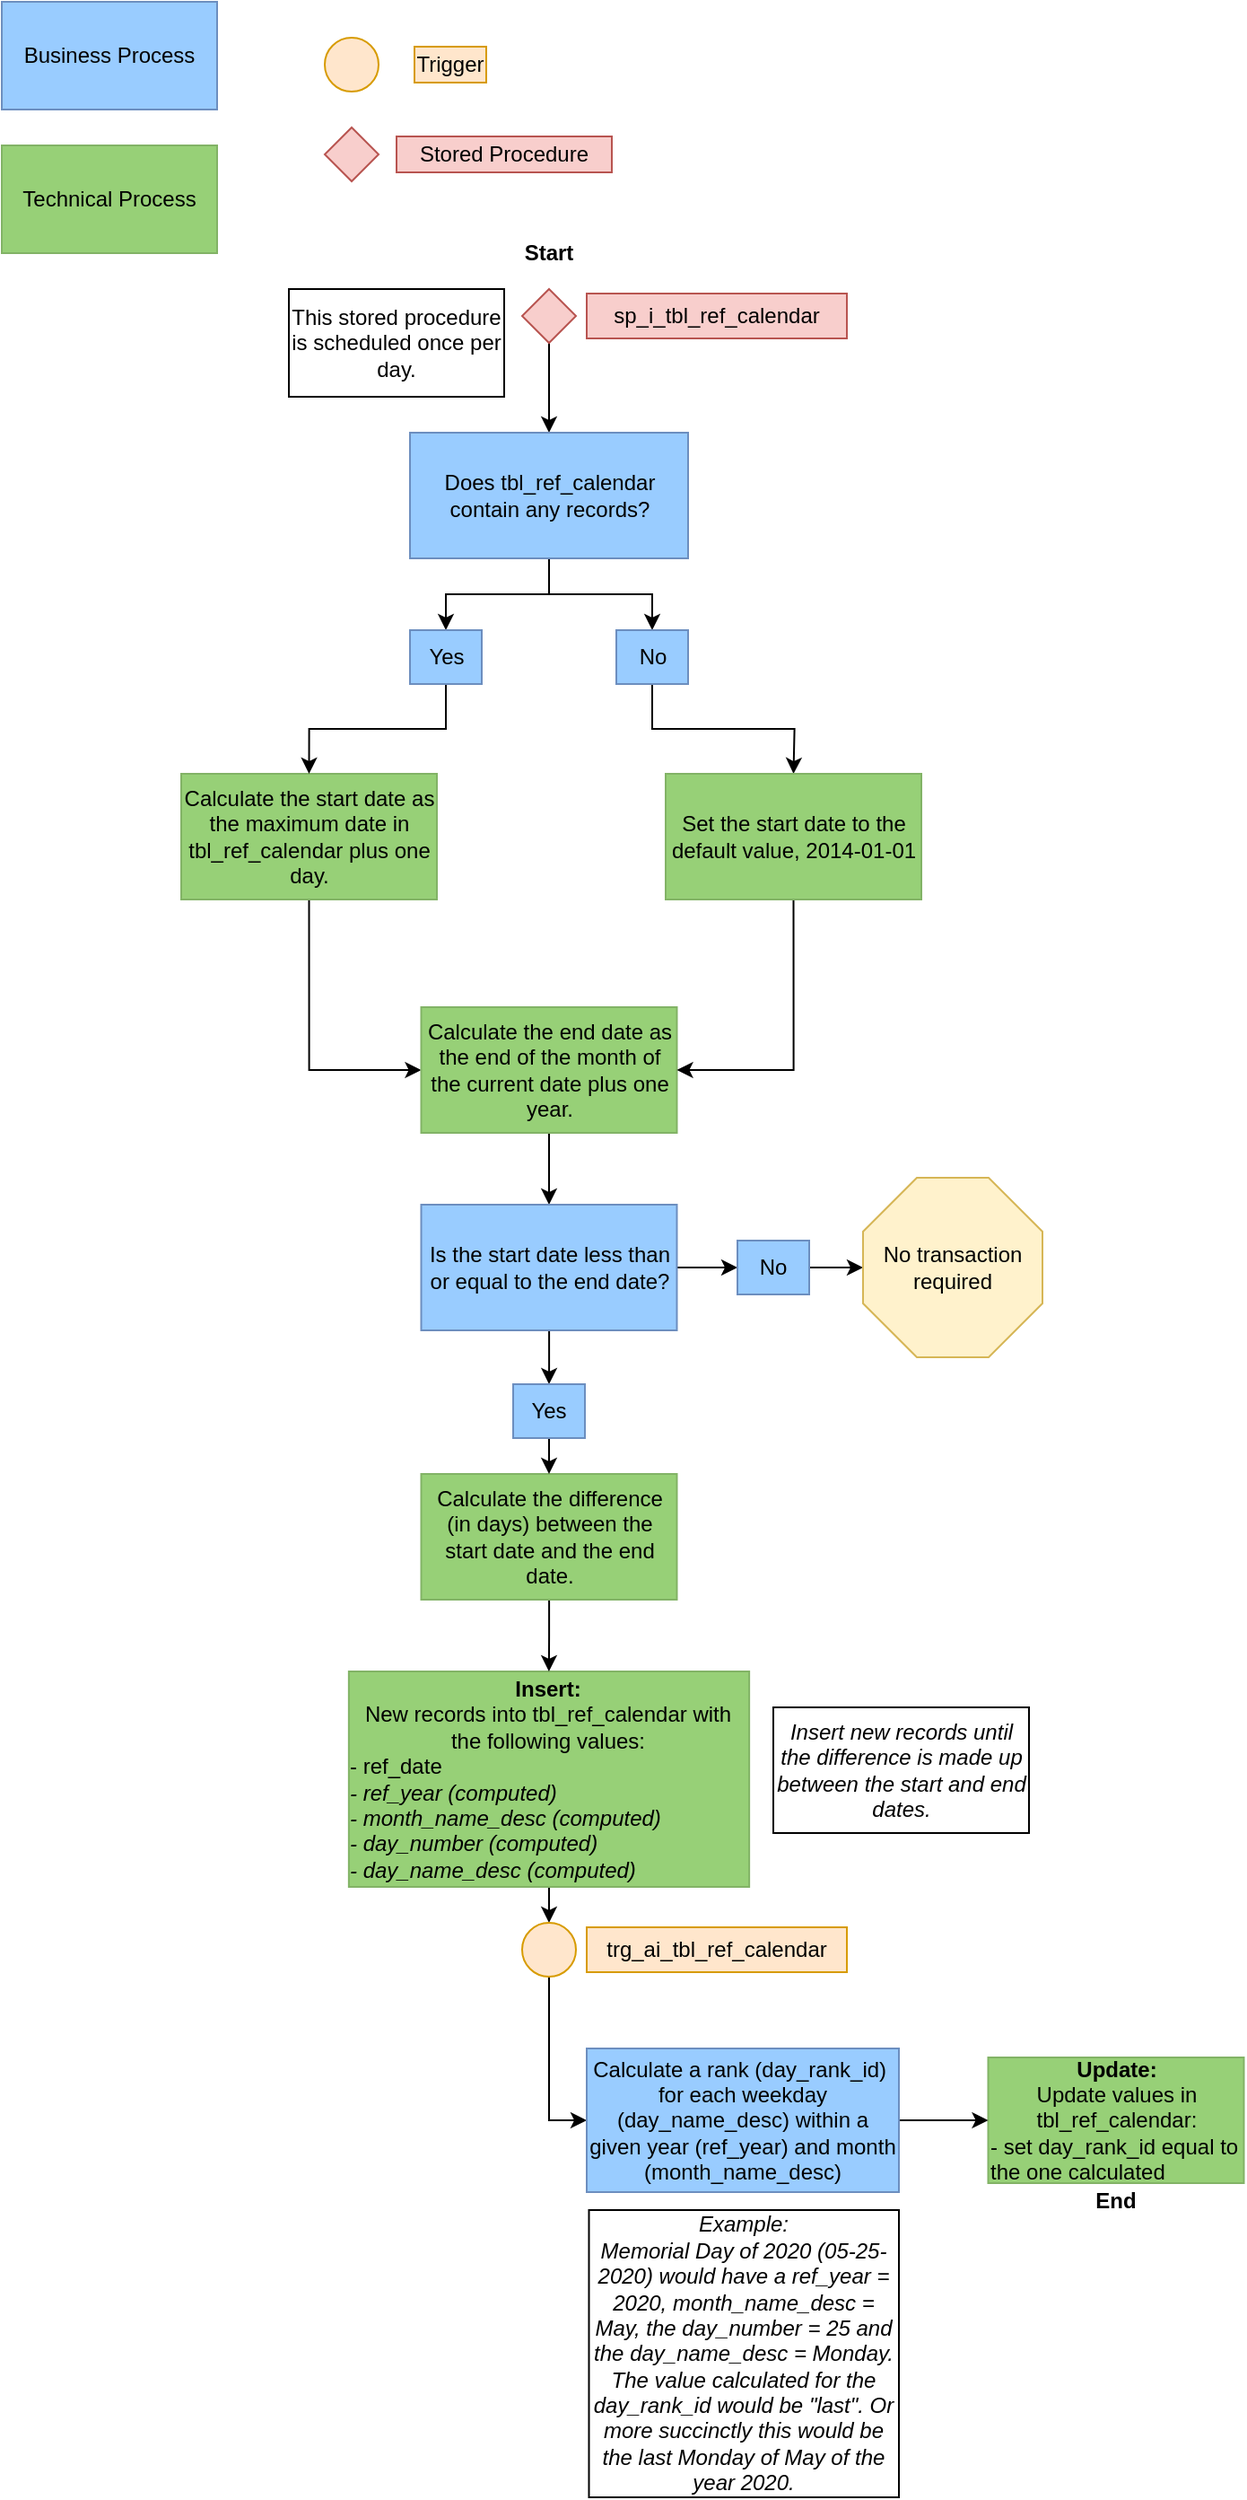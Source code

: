 <mxfile version="13.7.3" type="github">
  <diagram id="XN8gdffr4AGZBUH5e0Dg" name="Page-1">
    <mxGraphModel dx="1240" dy="643" grid="1" gridSize="10" guides="1" tooltips="1" connect="1" arrows="1" fold="1" page="1" pageScale="1" pageWidth="850" pageHeight="1100" math="0" shadow="0">
      <root>
        <mxCell id="0" />
        <mxCell id="1" parent="0" />
        <mxCell id="vaD9kKH9fZ-N4TJZYWga-21" style="edgeStyle=orthogonalEdgeStyle;rounded=0;orthogonalLoop=1;jettySize=auto;html=1;exitX=0.5;exitY=1;exitDx=0;exitDy=0;entryX=0.5;entryY=0;entryDx=0;entryDy=0;" parent="1" source="vaD9kKH9fZ-N4TJZYWga-1" target="vaD9kKH9fZ-N4TJZYWga-20" edge="1">
          <mxGeometry relative="1" as="geometry" />
        </mxCell>
        <mxCell id="vaD9kKH9fZ-N4TJZYWga-1" value="" style="rhombus;whiteSpace=wrap;html=1;fillColor=#f8cecc;strokeColor=#b85450;" parent="1" vertex="1">
          <mxGeometry x="320" y="190" width="30" height="30" as="geometry" />
        </mxCell>
        <mxCell id="vaD9kKH9fZ-N4TJZYWga-2" value="sp_i_tbl_ref_calendar" style="rounded=0;whiteSpace=wrap;html=1;fillColor=#f8cecc;strokeColor=#b85450;" parent="1" vertex="1">
          <mxGeometry x="356" y="192.5" width="145" height="25" as="geometry" />
        </mxCell>
        <mxCell id="vaD9kKH9fZ-N4TJZYWga-9" value="Business Process" style="rounded=0;whiteSpace=wrap;html=1;fillColor=#99CCFF;strokeColor=#6c8ebf;" parent="1" vertex="1">
          <mxGeometry x="30" y="30" width="120" height="60" as="geometry" />
        </mxCell>
        <mxCell id="vaD9kKH9fZ-N4TJZYWga-10" value="Technical Process" style="rounded=0;whiteSpace=wrap;html=1;fillColor=#97D077;strokeColor=#82b366;" parent="1" vertex="1">
          <mxGeometry x="30" y="110" width="120" height="60" as="geometry" />
        </mxCell>
        <mxCell id="vaD9kKH9fZ-N4TJZYWga-11" value="" style="ellipse;whiteSpace=wrap;html=1;aspect=fixed;fillColor=#ffe6cc;strokeColor=#d79b00;" parent="1" vertex="1">
          <mxGeometry x="210" y="50" width="30" height="30" as="geometry" />
        </mxCell>
        <mxCell id="vaD9kKH9fZ-N4TJZYWga-12" value="Trigger" style="text;html=1;strokeColor=#d79b00;fillColor=#ffe6cc;align=center;verticalAlign=middle;whiteSpace=wrap;rounded=0;" parent="1" vertex="1">
          <mxGeometry x="260" y="55" width="40" height="20" as="geometry" />
        </mxCell>
        <mxCell id="vaD9kKH9fZ-N4TJZYWga-13" value="" style="rhombus;whiteSpace=wrap;html=1;align=left;fillColor=#f8cecc;strokeColor=#b85450;" parent="1" vertex="1">
          <mxGeometry x="210" y="100" width="30" height="30" as="geometry" />
        </mxCell>
        <mxCell id="vaD9kKH9fZ-N4TJZYWga-14" value="Stored Procedure" style="text;html=1;strokeColor=#b85450;fillColor=#f8cecc;align=center;verticalAlign=middle;whiteSpace=wrap;rounded=0;" parent="1" vertex="1">
          <mxGeometry x="250" y="105" width="120" height="20" as="geometry" />
        </mxCell>
        <mxCell id="vaD9kKH9fZ-N4TJZYWga-15" value="This stored procedure is scheduled once per day." style="rounded=0;whiteSpace=wrap;html=1;" parent="1" vertex="1">
          <mxGeometry x="190" y="190" width="120" height="60" as="geometry" />
        </mxCell>
        <mxCell id="vaD9kKH9fZ-N4TJZYWga-30" style="edgeStyle=orthogonalEdgeStyle;rounded=0;orthogonalLoop=1;jettySize=auto;html=1;exitX=0.5;exitY=1;exitDx=0;exitDy=0;entryX=0;entryY=0.5;entryDx=0;entryDy=0;" parent="1" source="vaD9kKH9fZ-N4TJZYWga-16" target="vaD9kKH9fZ-N4TJZYWga-17" edge="1">
          <mxGeometry relative="1" as="geometry" />
        </mxCell>
        <mxCell id="vaD9kKH9fZ-N4TJZYWga-16" value="Calculate the start date as the maximum date in tbl_ref_calendar plus one day." style="rounded=0;whiteSpace=wrap;html=1;fillColor=#97D077;strokeColor=#82b366;" parent="1" vertex="1">
          <mxGeometry x="130" y="460" width="142.5" height="70" as="geometry" />
        </mxCell>
        <mxCell id="vaD9kKH9fZ-N4TJZYWga-33" style="edgeStyle=orthogonalEdgeStyle;rounded=0;orthogonalLoop=1;jettySize=auto;html=1;exitX=0.5;exitY=1;exitDx=0;exitDy=0;entryX=0.5;entryY=0;entryDx=0;entryDy=0;" parent="1" source="vaD9kKH9fZ-N4TJZYWga-17" target="vaD9kKH9fZ-N4TJZYWga-32" edge="1">
          <mxGeometry relative="1" as="geometry" />
        </mxCell>
        <mxCell id="vaD9kKH9fZ-N4TJZYWga-17" value="Calculate the end date as the end of the month of the current date plus one year." style="rounded=0;whiteSpace=wrap;html=1;fillColor=#97D077;strokeColor=#82b366;" parent="1" vertex="1">
          <mxGeometry x="263.75" y="590" width="142.5" height="70" as="geometry" />
        </mxCell>
        <mxCell id="vaD9kKH9fZ-N4TJZYWga-25" style="edgeStyle=orthogonalEdgeStyle;rounded=0;orthogonalLoop=1;jettySize=auto;html=1;exitX=0.5;exitY=1;exitDx=0;exitDy=0;entryX=0.5;entryY=0;entryDx=0;entryDy=0;" parent="1" source="vaD9kKH9fZ-N4TJZYWga-20" target="vaD9kKH9fZ-N4TJZYWga-22" edge="1">
          <mxGeometry relative="1" as="geometry" />
        </mxCell>
        <mxCell id="vaD9kKH9fZ-N4TJZYWga-26" style="edgeStyle=orthogonalEdgeStyle;rounded=0;orthogonalLoop=1;jettySize=auto;html=1;exitX=0.5;exitY=1;exitDx=0;exitDy=0;entryX=0.5;entryY=0;entryDx=0;entryDy=0;" parent="1" source="vaD9kKH9fZ-N4TJZYWga-20" target="vaD9kKH9fZ-N4TJZYWga-23" edge="1">
          <mxGeometry relative="1" as="geometry" />
        </mxCell>
        <mxCell id="vaD9kKH9fZ-N4TJZYWga-20" value="Does tbl_ref_calendar contain any records?" style="rounded=0;whiteSpace=wrap;html=1;fillColor=#99CCFF;strokeColor=#6c8ebf;" parent="1" vertex="1">
          <mxGeometry x="257.5" y="270" width="155" height="70" as="geometry" />
        </mxCell>
        <mxCell id="vaD9kKH9fZ-N4TJZYWga-27" style="edgeStyle=orthogonalEdgeStyle;rounded=0;orthogonalLoop=1;jettySize=auto;html=1;exitX=0.5;exitY=1;exitDx=0;exitDy=0;entryX=0.5;entryY=0;entryDx=0;entryDy=0;" parent="1" source="vaD9kKH9fZ-N4TJZYWga-22" target="vaD9kKH9fZ-N4TJZYWga-16" edge="1">
          <mxGeometry relative="1" as="geometry" />
        </mxCell>
        <mxCell id="vaD9kKH9fZ-N4TJZYWga-22" value="Yes" style="rounded=0;whiteSpace=wrap;html=1;fillColor=#99CCFF;strokeColor=#6c8ebf;" parent="1" vertex="1">
          <mxGeometry x="257.5" y="380" width="40" height="30" as="geometry" />
        </mxCell>
        <mxCell id="vaD9kKH9fZ-N4TJZYWga-29" style="edgeStyle=orthogonalEdgeStyle;rounded=0;orthogonalLoop=1;jettySize=auto;html=1;exitX=0.5;exitY=1;exitDx=0;exitDy=0;entryX=0.5;entryY=0;entryDx=0;entryDy=0;" parent="1" source="vaD9kKH9fZ-N4TJZYWga-23" edge="1">
          <mxGeometry relative="1" as="geometry">
            <mxPoint x="471.25" y="460" as="targetPoint" />
          </mxGeometry>
        </mxCell>
        <mxCell id="vaD9kKH9fZ-N4TJZYWga-23" value="No" style="rounded=0;whiteSpace=wrap;html=1;fillColor=#99CCFF;strokeColor=#6c8ebf;" parent="1" vertex="1">
          <mxGeometry x="372.5" y="380" width="40" height="30" as="geometry" />
        </mxCell>
        <mxCell id="vaD9kKH9fZ-N4TJZYWga-31" style="edgeStyle=orthogonalEdgeStyle;rounded=0;orthogonalLoop=1;jettySize=auto;html=1;exitX=0.5;exitY=1;exitDx=0;exitDy=0;entryX=1;entryY=0.5;entryDx=0;entryDy=0;" parent="1" source="vaD9kKH9fZ-N4TJZYWga-28" target="vaD9kKH9fZ-N4TJZYWga-17" edge="1">
          <mxGeometry relative="1" as="geometry" />
        </mxCell>
        <mxCell id="vaD9kKH9fZ-N4TJZYWga-28" value="Set the start date to the default value, 2014-01-01" style="rounded=0;whiteSpace=wrap;html=1;fillColor=#97D077;strokeColor=#82b366;" parent="1" vertex="1">
          <mxGeometry x="400" y="460" width="142.5" height="70" as="geometry" />
        </mxCell>
        <mxCell id="6owCQnBmwqEgiJXIt3Ya-6" value="" style="edgeStyle=orthogonalEdgeStyle;rounded=0;orthogonalLoop=1;jettySize=auto;html=1;" parent="1" source="vaD9kKH9fZ-N4TJZYWga-32" target="6owCQnBmwqEgiJXIt3Ya-5" edge="1">
          <mxGeometry relative="1" as="geometry" />
        </mxCell>
        <mxCell id="6owCQnBmwqEgiJXIt3Ya-9" value="" style="edgeStyle=orthogonalEdgeStyle;rounded=0;orthogonalLoop=1;jettySize=auto;html=1;" parent="1" source="vaD9kKH9fZ-N4TJZYWga-32" target="6owCQnBmwqEgiJXIt3Ya-8" edge="1">
          <mxGeometry relative="1" as="geometry" />
        </mxCell>
        <mxCell id="vaD9kKH9fZ-N4TJZYWga-32" value="Is the start date less than or equal to the end date?" style="rounded=0;whiteSpace=wrap;html=1;fillColor=#99CCFF;strokeColor=#6c8ebf;" parent="1" vertex="1">
          <mxGeometry x="263.75" y="700" width="142.5" height="70" as="geometry" />
        </mxCell>
        <mxCell id="vaD9kKH9fZ-N4TJZYWga-40" style="edgeStyle=orthogonalEdgeStyle;rounded=0;orthogonalLoop=1;jettySize=auto;html=1;exitX=0.5;exitY=1;exitDx=0;exitDy=0;entryX=0.5;entryY=0;entryDx=0;entryDy=0;" parent="1" source="vaD9kKH9fZ-N4TJZYWga-34" target="vaD9kKH9fZ-N4TJZYWga-37" edge="1">
          <mxGeometry relative="1" as="geometry" />
        </mxCell>
        <mxCell id="vaD9kKH9fZ-N4TJZYWga-34" value="&lt;b&gt;Insert:&lt;/b&gt;&lt;br&gt;New records into tbl_ref_calendar with the following values:&lt;br&gt;&lt;div style=&quot;text-align: left&quot;&gt;&lt;span&gt;- ref_date&lt;/span&gt;&lt;/div&gt;&lt;div style=&quot;text-align: left&quot;&gt;&lt;span&gt;&lt;i&gt;- ref_year (computed)&lt;/i&gt;&lt;/span&gt;&lt;/div&gt;&lt;div style=&quot;text-align: left&quot;&gt;&lt;i&gt;- month_name_desc (computed)&lt;/i&gt;&lt;/div&gt;&lt;div style=&quot;text-align: left&quot;&gt;&lt;i&gt;- day_number (computed)&lt;/i&gt;&lt;/div&gt;&lt;div style=&quot;text-align: left&quot;&gt;&lt;i&gt;- day_name_desc (computed)&lt;/i&gt;&lt;/div&gt;" style="rounded=0;whiteSpace=wrap;html=1;fillColor=#97D077;strokeColor=#82b366;" parent="1" vertex="1">
          <mxGeometry x="223.43" y="960" width="223.13" height="120" as="geometry" />
        </mxCell>
        <mxCell id="vaD9kKH9fZ-N4TJZYWga-35" value="&lt;i&gt;Insert new records until the difference is made up between the start and end dates.&lt;/i&gt;" style="rounded=0;whiteSpace=wrap;html=1;" parent="1" vertex="1">
          <mxGeometry x="460" y="980" width="142.5" height="70" as="geometry" />
        </mxCell>
        <mxCell id="vaD9kKH9fZ-N4TJZYWga-44" style="edgeStyle=orthogonalEdgeStyle;rounded=0;orthogonalLoop=1;jettySize=auto;html=1;exitX=0.5;exitY=1;exitDx=0;exitDy=0;entryX=0;entryY=0.5;entryDx=0;entryDy=0;" parent="1" source="vaD9kKH9fZ-N4TJZYWga-37" target="vaD9kKH9fZ-N4TJZYWga-42" edge="1">
          <mxGeometry relative="1" as="geometry" />
        </mxCell>
        <mxCell id="vaD9kKH9fZ-N4TJZYWga-37" value="" style="ellipse;whiteSpace=wrap;html=1;aspect=fixed;fillColor=#ffe6cc;strokeColor=#d79b00;" parent="1" vertex="1">
          <mxGeometry x="320" y="1100" width="30" height="30" as="geometry" />
        </mxCell>
        <mxCell id="vaD9kKH9fZ-N4TJZYWga-39" value="trg_ai_tbl_ref_calendar" style="rounded=0;whiteSpace=wrap;html=1;fillColor=#ffe6cc;strokeColor=#d79b00;" parent="1" vertex="1">
          <mxGeometry x="356" y="1102.5" width="145" height="25" as="geometry" />
        </mxCell>
        <mxCell id="vaD9kKH9fZ-N4TJZYWga-41" value="&lt;b&gt;Update:&lt;/b&gt;&lt;br&gt;Update values in tbl_ref_calendar:&lt;br&gt;&lt;div style=&quot;text-align: left&quot;&gt;&lt;span&gt;- set day_rank_id equal to the one calculated&lt;/span&gt;&lt;/div&gt;" style="rounded=0;whiteSpace=wrap;html=1;fillColor=#97D077;strokeColor=#82b366;" parent="1" vertex="1">
          <mxGeometry x="579.75" y="1175" width="142.5" height="70" as="geometry" />
        </mxCell>
        <mxCell id="vaD9kKH9fZ-N4TJZYWga-45" style="edgeStyle=orthogonalEdgeStyle;rounded=0;orthogonalLoop=1;jettySize=auto;html=1;exitX=1;exitY=0.5;exitDx=0;exitDy=0;entryX=0;entryY=0.5;entryDx=0;entryDy=0;" parent="1" source="vaD9kKH9fZ-N4TJZYWga-42" target="vaD9kKH9fZ-N4TJZYWga-41" edge="1">
          <mxGeometry relative="1" as="geometry" />
        </mxCell>
        <mxCell id="vaD9kKH9fZ-N4TJZYWga-42" value="Calculate a rank (day_rank_id)&amp;nbsp; for each weekday (day_name_desc) within a given year (ref_year) and month (month_name_desc)" style="rounded=0;whiteSpace=wrap;html=1;fillColor=#99CCFF;strokeColor=#6c8ebf;" parent="1" vertex="1">
          <mxGeometry x="356" y="1170" width="174" height="80" as="geometry" />
        </mxCell>
        <mxCell id="vaD9kKH9fZ-N4TJZYWga-43" value="&lt;i&gt;Example:&lt;br&gt;Memorial Day of 2020 (05-25-2020) would have a ref_year = 2020, month_name_desc = May, the day_number = 25 and the day_name_desc = Monday. The value calculated for the day_rank_id would be &quot;last&quot;. Or more succinctly this would be the last Monday of May of the year 2020.&lt;br&gt;&lt;/i&gt;" style="rounded=0;whiteSpace=wrap;html=1;" parent="1" vertex="1">
          <mxGeometry x="357.25" y="1260" width="172.75" height="160" as="geometry" />
        </mxCell>
        <mxCell id="vaD9kKH9fZ-N4TJZYWga-46" value="&lt;b&gt;End&lt;/b&gt;" style="text;html=1;strokeColor=none;fillColor=none;align=center;verticalAlign=middle;whiteSpace=wrap;rounded=0;" parent="1" vertex="1">
          <mxGeometry x="631" y="1245" width="40" height="20" as="geometry" />
        </mxCell>
        <mxCell id="6owCQnBmwqEgiJXIt3Ya-4" value="" style="edgeStyle=orthogonalEdgeStyle;rounded=0;orthogonalLoop=1;jettySize=auto;html=1;" parent="1" source="6owCQnBmwqEgiJXIt3Ya-2" target="vaD9kKH9fZ-N4TJZYWga-34" edge="1">
          <mxGeometry relative="1" as="geometry" />
        </mxCell>
        <mxCell id="6owCQnBmwqEgiJXIt3Ya-2" value="Calculate the difference (in days) between the start date and the end date." style="rounded=0;whiteSpace=wrap;html=1;fillColor=#97D077;strokeColor=#82b366;" parent="1" vertex="1">
          <mxGeometry x="263.75" y="850" width="142.5" height="70" as="geometry" />
        </mxCell>
        <mxCell id="6owCQnBmwqEgiJXIt3Ya-7" value="" style="edgeStyle=orthogonalEdgeStyle;rounded=0;orthogonalLoop=1;jettySize=auto;html=1;" parent="1" source="6owCQnBmwqEgiJXIt3Ya-5" target="6owCQnBmwqEgiJXIt3Ya-2" edge="1">
          <mxGeometry relative="1" as="geometry" />
        </mxCell>
        <mxCell id="6owCQnBmwqEgiJXIt3Ya-5" value="Yes" style="rounded=0;whiteSpace=wrap;html=1;fillColor=#99CCFF;strokeColor=#6c8ebf;" parent="1" vertex="1">
          <mxGeometry x="315" y="800" width="40" height="30" as="geometry" />
        </mxCell>
        <mxCell id="6owCQnBmwqEgiJXIt3Ya-11" value="" style="edgeStyle=orthogonalEdgeStyle;rounded=0;orthogonalLoop=1;jettySize=auto;html=1;" parent="1" source="6owCQnBmwqEgiJXIt3Ya-8" target="6owCQnBmwqEgiJXIt3Ya-10" edge="1">
          <mxGeometry relative="1" as="geometry" />
        </mxCell>
        <mxCell id="6owCQnBmwqEgiJXIt3Ya-8" value="No" style="rounded=0;whiteSpace=wrap;html=1;fillColor=#99CCFF;strokeColor=#6c8ebf;" parent="1" vertex="1">
          <mxGeometry x="440" y="720" width="40" height="30" as="geometry" />
        </mxCell>
        <mxCell id="6owCQnBmwqEgiJXIt3Ya-10" value="No transaction required" style="whiteSpace=wrap;html=1;shape=mxgraph.basic.octagon2;align=center;verticalAlign=middle;dx=15;fillColor=#fff2cc;strokeColor=#d6b656;" parent="1" vertex="1">
          <mxGeometry x="510" y="685" width="100" height="100" as="geometry" />
        </mxCell>
        <mxCell id="6owCQnBmwqEgiJXIt3Ya-12" value="&lt;b&gt;Start&lt;/b&gt;" style="text;html=1;strokeColor=none;fillColor=none;align=center;verticalAlign=middle;whiteSpace=wrap;rounded=0;" parent="1" vertex="1">
          <mxGeometry x="315" y="160" width="40" height="20" as="geometry" />
        </mxCell>
      </root>
    </mxGraphModel>
  </diagram>
</mxfile>
